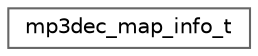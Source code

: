 digraph "Graphical Class Hierarchy"
{
 // LATEX_PDF_SIZE
  bgcolor="transparent";
  edge [fontname=Helvetica,fontsize=10,labelfontname=Helvetica,labelfontsize=10];
  node [fontname=Helvetica,fontsize=10,shape=box,height=0.2,width=0.4];
  rankdir="LR";
  Node0 [id="Node000000",label="mp3dec_map_info_t",height=0.2,width=0.4,color="grey40", fillcolor="white", style="filled",URL="$structmp3dec__map__info__t.html",tooltip=" "];
}
